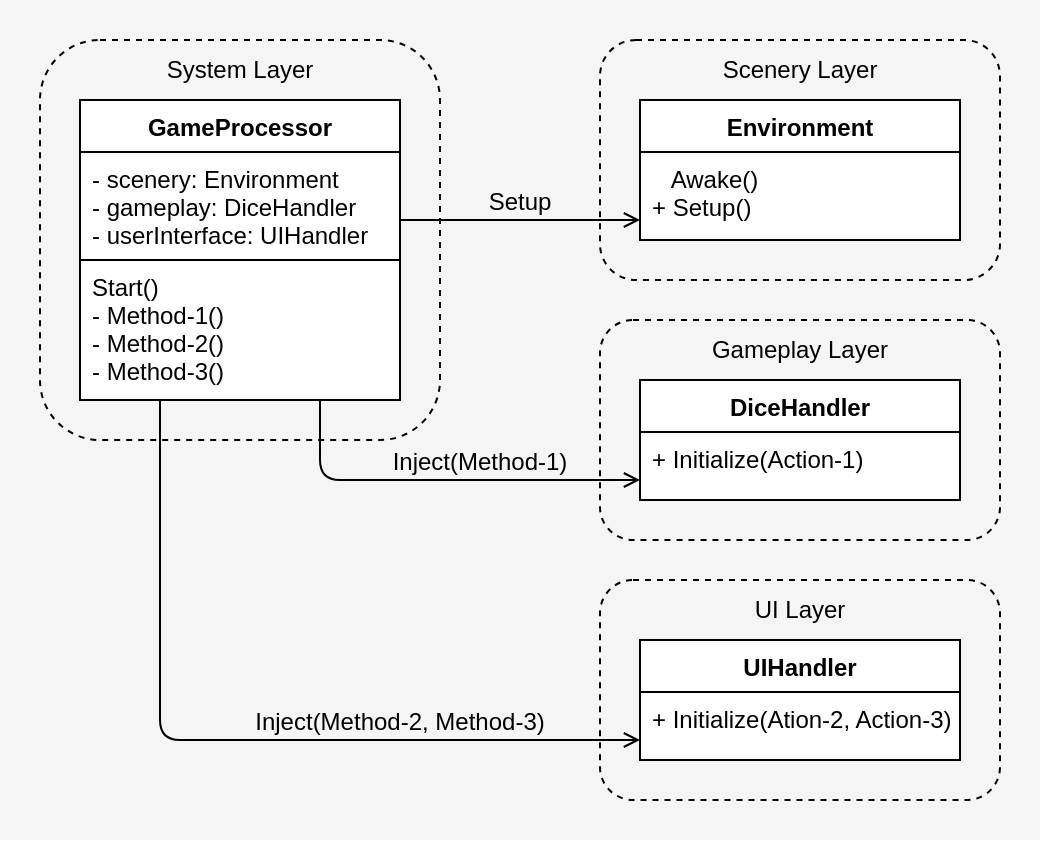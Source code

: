 <mxfile version="20.8.5" type="device"><diagram id="nBV67DugPHmRkNdQcKZ9" name="Page-1"><mxGraphModel dx="1221" dy="1834" grid="1" gridSize="10" guides="1" tooltips="1" connect="1" arrows="1" fold="1" page="1" pageScale="1" pageWidth="1920" pageHeight="1200" background="#FFFFFF" math="0" shadow="0"><root><mxCell id="0"/><mxCell id="1" parent="0"/><mxCell id="NYc5lozGh8LmDNjlnFKv-29" value="" style="rounded=0;whiteSpace=wrap;html=1;shadow=0;dashed=1;strokeColor=none;fillColor=#f5f5f5;fontColor=#333333;" parent="1" vertex="1"><mxGeometry x="320" y="-600" width="520" height="420" as="geometry"/></mxCell><mxCell id="NYc5lozGh8LmDNjlnFKv-27" value="" style="rounded=1;whiteSpace=wrap;html=1;shadow=0;strokeColor=default;fillColor=none;dashed=1;" parent="1" vertex="1"><mxGeometry x="620" y="-310" width="200" height="110" as="geometry"/></mxCell><mxCell id="NYc5lozGh8LmDNjlnFKv-25" value="" style="rounded=1;whiteSpace=wrap;html=1;shadow=0;strokeColor=default;fillColor=none;dashed=1;" parent="1" vertex="1"><mxGeometry x="620" y="-440" width="200" height="110" as="geometry"/></mxCell><mxCell id="NYc5lozGh8LmDNjlnFKv-21" value="" style="rounded=1;whiteSpace=wrap;html=1;shadow=0;strokeColor=default;fillColor=none;dashed=1;" parent="1" vertex="1"><mxGeometry x="340" y="-580" width="200" height="200" as="geometry"/></mxCell><mxCell id="NYc5lozGh8LmDNjlnFKv-23" value="" style="rounded=1;whiteSpace=wrap;html=1;shadow=0;strokeColor=default;fillColor=none;dashed=1;" parent="1" vertex="1"><mxGeometry x="620" y="-580" width="200" height="120" as="geometry"/></mxCell><mxCell id="NYc5lozGh8LmDNjlnFKv-1" value="GameProcessor" style="swimlane;fontStyle=1;align=center;verticalAlign=top;childLayout=stackLayout;horizontal=1;startSize=26;horizontalStack=0;resizeParent=1;resizeParentMax=0;resizeLast=0;collapsible=1;marginBottom=0;shadow=0;glass=0;rounded=0;labelBackgroundColor=none;separatorColor=none;autosize=0;" parent="1" vertex="1"><mxGeometry x="360" y="-550" width="160" height="150" as="geometry"/></mxCell><mxCell id="NYc5lozGh8LmDNjlnFKv-2" value="- scenery: Environment&#xA;- gameplay: DiceHandler&#xA;- userInterface: UIHandler&#xA;&#xA;&#xA;" style="text;align=left;verticalAlign=top;spacingLeft=4;spacingRight=4;overflow=hidden;rotatable=0;points=[[0,0.5],[1,0.5]];portConstraint=eastwest;shadow=0;glass=0;rounded=0;labelBackgroundColor=none;fixDash=0;container=0;fillColor=default;strokeColor=default;" parent="NYc5lozGh8LmDNjlnFKv-1" vertex="1"><mxGeometry y="26" width="160" height="54" as="geometry"/></mxCell><mxCell id="NYc5lozGh8LmDNjlnFKv-3" value="Start()&#xA;- Method-1()&#xA;- Method-2()&#xA;- Method-3()&#xA;&#xA;&#xA;&#xA;&#xA;&#xA;" style="text;align=left;verticalAlign=top;spacingLeft=4;spacingRight=4;overflow=hidden;rotatable=0;points=[[0,0.5],[1,0.5]];portConstraint=eastwest;shadow=0;glass=0;rounded=0;labelBackgroundColor=none;fillColor=default;strokeColor=default;" parent="NYc5lozGh8LmDNjlnFKv-1" vertex="1"><mxGeometry y="80" width="160" height="70" as="geometry"/></mxCell><mxCell id="NYc5lozGh8LmDNjlnFKv-4" value="Inject(Method-1)" style="endArrow=none;rounded=1;edgeStyle=orthogonalEdgeStyle;fontColor=default;labelBackgroundColor=none;shadow=0;fontSize=12;strokeWidth=1;startArrow=open;startFill=0;verticalAlign=bottom;endFill=0;entryX=0.75;entryY=1;entryDx=0;entryDy=0;" parent="1" source="NYc5lozGh8LmDNjlnFKv-14" target="NYc5lozGh8LmDNjlnFKv-1" edge="1"><mxGeometry x="-0.2" width="160" relative="1" as="geometry"><mxPoint x="650" y="-512" as="sourcePoint"/><mxPoint x="440" y="-400" as="targetPoint"/><Array as="points"><mxPoint x="480" y="-360"/></Array><mxPoint as="offset"/></mxGeometry></mxCell><mxCell id="NYc5lozGh8LmDNjlnFKv-5" value="Environment" style="swimlane;fontStyle=1;align=center;verticalAlign=top;childLayout=stackLayout;horizontal=1;startSize=26;horizontalStack=0;resizeParent=1;resizeParentMax=0;resizeLast=0;collapsible=1;marginBottom=0;shadow=0;glass=0;rounded=0;labelBackgroundColor=none;autosize=0;swimlaneLine=1;" parent="1" vertex="1"><mxGeometry x="640" y="-550" width="160" height="70" as="geometry"/></mxCell><mxCell id="NYc5lozGh8LmDNjlnFKv-7" value="   Awake()&#xA;+ Setup()&#xA;&#xA;&#xA;&#xA;&#xA;&#xA;" style="text;align=left;verticalAlign=top;spacingLeft=4;spacingRight=4;overflow=hidden;rotatable=0;points=[[0,0.5],[1,0.5]];portConstraint=eastwest;shadow=0;glass=0;rounded=0;labelBackgroundColor=none;autosize=0;fillColor=default;strokeColor=default;" parent="NYc5lozGh8LmDNjlnFKv-5" vertex="1"><mxGeometry y="26" width="160" height="44" as="geometry"/></mxCell><mxCell id="NYc5lozGh8LmDNjlnFKv-14" value="DiceHandler" style="swimlane;fontStyle=1;align=center;verticalAlign=top;childLayout=stackLayout;horizontal=1;startSize=26;horizontalStack=0;resizeParent=1;resizeParentMax=0;resizeLast=0;collapsible=1;marginBottom=0;shadow=0;glass=0;rounded=0;labelBackgroundColor=none;autosize=0;swimlaneLine=1;" parent="1" vertex="1"><mxGeometry x="640" y="-410" width="160" height="60" as="geometry"/></mxCell><mxCell id="NYc5lozGh8LmDNjlnFKv-15" value="+ Initialize(Action-1)" style="text;align=left;verticalAlign=top;spacingLeft=4;spacingRight=4;overflow=hidden;rotatable=0;points=[[0,0.5],[1,0.5]];portConstraint=eastwest;shadow=0;glass=0;rounded=0;labelBackgroundColor=none;autosize=0;fillColor=default;strokeColor=default;" parent="NYc5lozGh8LmDNjlnFKv-14" vertex="1"><mxGeometry y="26" width="160" height="34" as="geometry"/></mxCell><mxCell id="NYc5lozGh8LmDNjlnFKv-16" value="UIHandler" style="swimlane;fontStyle=1;align=center;verticalAlign=top;childLayout=stackLayout;horizontal=1;startSize=26;horizontalStack=0;resizeParent=1;resizeParentMax=0;resizeLast=0;collapsible=1;marginBottom=0;shadow=0;glass=0;rounded=0;labelBackgroundColor=none;autosize=0;swimlaneLine=1;" parent="1" vertex="1"><mxGeometry x="640" y="-280" width="160" height="60" as="geometry"/></mxCell><mxCell id="NYc5lozGh8LmDNjlnFKv-17" value="+ Initialize(Ation-2, Action-3)" style="text;align=left;verticalAlign=top;spacingLeft=4;spacingRight=4;overflow=hidden;rotatable=0;points=[[0,0.5],[1,0.5]];portConstraint=eastwest;shadow=0;glass=0;rounded=0;labelBackgroundColor=none;autosize=0;fillColor=default;strokeColor=default;" parent="NYc5lozGh8LmDNjlnFKv-16" vertex="1"><mxGeometry y="26" width="160" height="34" as="geometry"/></mxCell><mxCell id="NYc5lozGh8LmDNjlnFKv-18" value="Setup" style="endArrow=none;rounded=1;edgeStyle=orthogonalEdgeStyle;fontColor=default;labelBackgroundColor=none;shadow=0;fontSize=12;strokeWidth=1;startArrow=open;startFill=0;verticalAlign=bottom;endFill=0;" parent="1" source="NYc5lozGh8LmDNjlnFKv-5" target="NYc5lozGh8LmDNjlnFKv-2" edge="1"><mxGeometry width="160" relative="1" as="geometry"><mxPoint x="530" y="-590" as="sourcePoint"/><mxPoint x="370" y="-590" as="targetPoint"/><Array as="points"><mxPoint x="580" y="-490"/><mxPoint x="580" y="-490"/></Array><mxPoint as="offset"/></mxGeometry></mxCell><mxCell id="NYc5lozGh8LmDNjlnFKv-19" value="Inject(Method-2, Method-3)" style="endArrow=none;rounded=1;edgeStyle=orthogonalEdgeStyle;fontColor=default;labelBackgroundColor=none;shadow=0;fontSize=12;strokeWidth=1;startArrow=open;startFill=0;verticalAlign=bottom;endFill=0;entryX=0.25;entryY=1;entryDx=0;entryDy=0;" parent="1" source="NYc5lozGh8LmDNjlnFKv-16" target="NYc5lozGh8LmDNjlnFKv-1" edge="1"><mxGeometry x="-0.415" width="160" relative="1" as="geometry"><mxPoint x="570" y="-330" as="sourcePoint"/><mxPoint x="440" y="-380" as="targetPoint"/><Array as="points"><mxPoint x="400" y="-230"/></Array><mxPoint as="offset"/></mxGeometry></mxCell><mxCell id="NYc5lozGh8LmDNjlnFKv-22" value="System Layer" style="text;html=1;strokeColor=none;fillColor=none;align=center;verticalAlign=middle;whiteSpace=wrap;rounded=0;shadow=0;dashed=1;" parent="1" vertex="1"><mxGeometry x="380" y="-580" width="120" height="30" as="geometry"/></mxCell><mxCell id="NYc5lozGh8LmDNjlnFKv-24" value="Scenery Layer" style="text;html=1;strokeColor=none;fillColor=none;align=center;verticalAlign=middle;whiteSpace=wrap;rounded=0;shadow=0;dashed=1;" parent="1" vertex="1"><mxGeometry x="660" y="-580" width="120" height="30" as="geometry"/></mxCell><mxCell id="NYc5lozGh8LmDNjlnFKv-26" value="Gameplay Layer" style="text;html=1;strokeColor=none;fillColor=none;align=center;verticalAlign=middle;whiteSpace=wrap;rounded=0;shadow=0;dashed=1;" parent="1" vertex="1"><mxGeometry x="660" y="-440" width="120" height="30" as="geometry"/></mxCell><mxCell id="NYc5lozGh8LmDNjlnFKv-28" value="UI Layer" style="text;html=1;strokeColor=none;fillColor=none;align=center;verticalAlign=middle;whiteSpace=wrap;rounded=0;shadow=0;dashed=1;" parent="1" vertex="1"><mxGeometry x="660" y="-310" width="120" height="30" as="geometry"/></mxCell></root></mxGraphModel></diagram></mxfile>